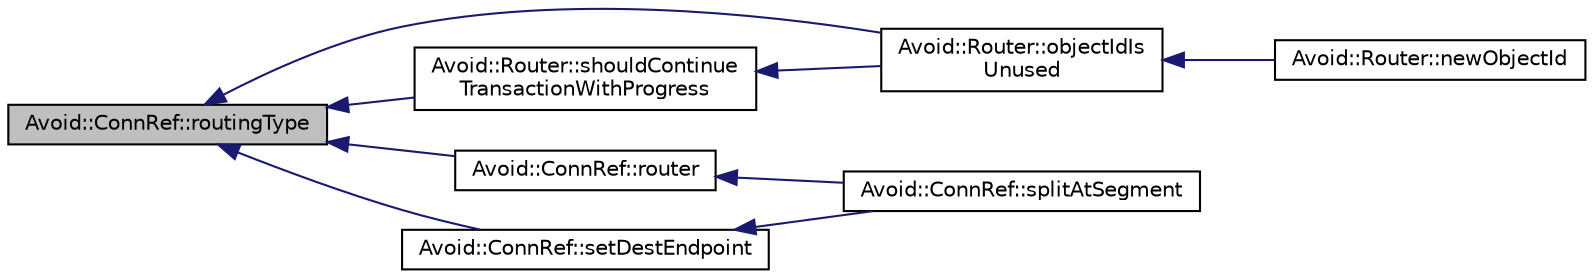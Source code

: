 digraph "Avoid::ConnRef::routingType"
{
  edge [fontname="Helvetica",fontsize="10",labelfontname="Helvetica",labelfontsize="10"];
  node [fontname="Helvetica",fontsize="10",shape=record];
  rankdir="LR";
  Node62 [label="Avoid::ConnRef::routingType",height=0.2,width=0.4,color="black", fillcolor="grey75", style="filled", fontcolor="black"];
  Node62 -> Node63 [dir="back",color="midnightblue",fontsize="10",style="solid",fontname="Helvetica"];
  Node63 [label="Avoid::Router::objectIdIs\lUnused",height=0.2,width=0.4,color="black", fillcolor="white", style="filled",URL="$classAvoid_1_1Router.html#a8f36729c98e13e57d2c56c0d1facf86c",tooltip="Returns whether or not the given ID is already used. "];
  Node63 -> Node64 [dir="back",color="midnightblue",fontsize="10",style="solid",fontname="Helvetica"];
  Node64 [label="Avoid::Router::newObjectId",height=0.2,width=0.4,color="black", fillcolor="white", style="filled",URL="$classAvoid_1_1Router.html#a202c28fcb04f7af2183fe6849b4ce2f3",tooltip="Returns the object ID used for automatically generated objects, such as during hyperedge routing..."];
  Node62 -> Node65 [dir="back",color="midnightblue",fontsize="10",style="solid",fontname="Helvetica"];
  Node65 [label="Avoid::ConnRef::router",height=0.2,width=0.4,color="black", fillcolor="white", style="filled",URL="$classAvoid_1_1ConnRef.html#ace9257a67e94c7899c75af0362e5836f",tooltip="Returns a pointer to the router scene this connector is in. "];
  Node65 -> Node66 [dir="back",color="midnightblue",fontsize="10",style="solid",fontname="Helvetica"];
  Node66 [label="Avoid::ConnRef::splitAtSegment",height=0.2,width=0.4,color="black", fillcolor="white", style="filled",URL="$classAvoid_1_1ConnRef.html#a372f58a93c0296814de8d4a3075ad5e4",tooltip="Splits a connector in the centre of the segmentNth segment and creates a junction point there as well..."];
  Node62 -> Node67 [dir="back",color="midnightblue",fontsize="10",style="solid",fontname="Helvetica"];
  Node67 [label="Avoid::ConnRef::setDestEndpoint",height=0.2,width=0.4,color="black", fillcolor="white", style="filled",URL="$classAvoid_1_1ConnRef.html#a7b216c9aa42811f1f2786adbda84f02e",tooltip="Sets just a new destination endpoint for this connector. "];
  Node67 -> Node66 [dir="back",color="midnightblue",fontsize="10",style="solid",fontname="Helvetica"];
  Node62 -> Node68 [dir="back",color="midnightblue",fontsize="10",style="solid",fontname="Helvetica"];
  Node68 [label="Avoid::Router::shouldContinue\lTransactionWithProgress",height=0.2,width=0.4,color="black", fillcolor="white", style="filled",URL="$classAvoid_1_1Router.html#a2ebc288933c13b8b8794e11e915a889f",tooltip="A method called at regular intervals during transaction processing to report progress and ask if the ..."];
  Node68 -> Node63 [dir="back",color="midnightblue",fontsize="10",style="solid",fontname="Helvetica"];
}
